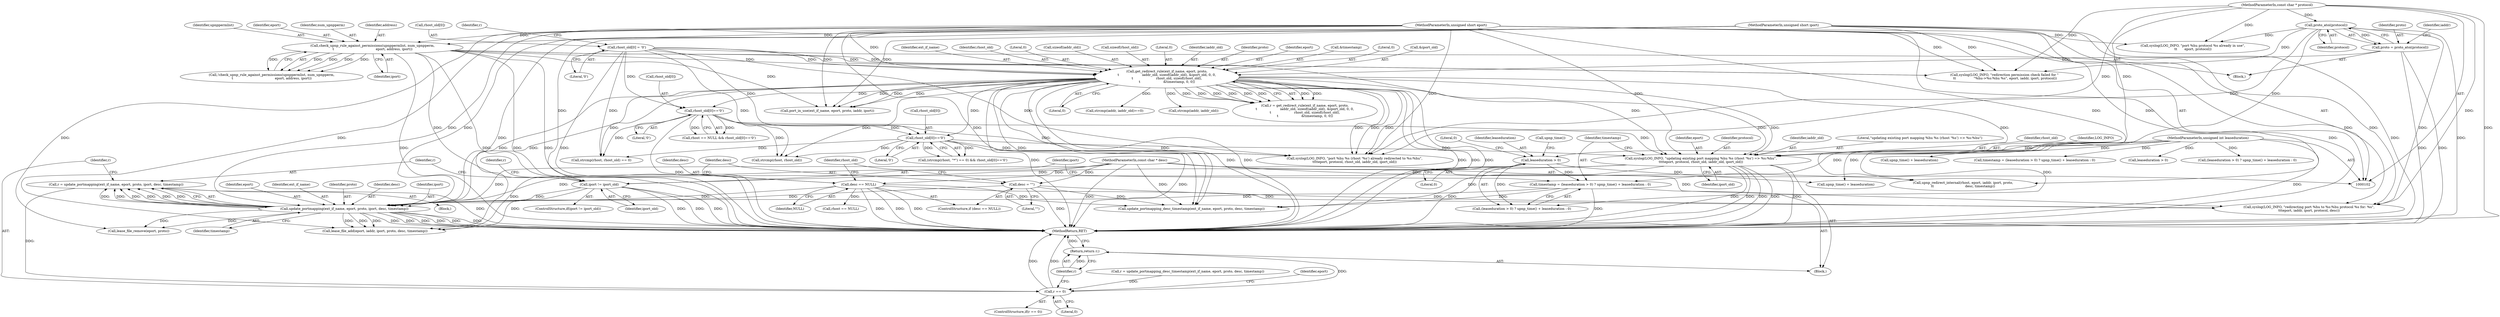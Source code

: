digraph "0_miniupnp_f321c2066b96d18afa5158dfa2d2873a2957ef38@API" {
"1000255" [label="(Call,r = update_portmapping(ext_if_name, eport, proto, iport, desc, timestamp))"];
"1000257" [label="(Call,update_portmapping(ext_if_name, eport, proto, iport, desc, timestamp))"];
"1000170" [label="(Call,get_redirect_rule(ext_if_name, eport, proto,\n\t                      iaddr_old, sizeof(iaddr_old), &iport_old, 0, 0,\n\t                      rhost_old, sizeof(rhost_old),\n\t                      &timestamp, 0, 0))"];
"1000139" [label="(Call,check_upnp_rule_against_permissions(upnppermlist, num_upnpperm,\n\t                                        eport, address, iport))"];
"1000104" [label="(MethodParameterIn,unsigned short eport)"];
"1000106" [label="(MethodParameterIn,unsigned short iport)"];
"1000118" [label="(Call,proto = proto_atoi(protocol))"];
"1000120" [label="(Call,proto_atoi(protocol))"];
"1000107" [label="(MethodParameterIn,const char * protocol)"];
"1000163" [label="(Call,rhost_old[0] = '\0')"];
"1000232" [label="(Call,syslog(LOG_INFO, \"updating existing port mapping %hu %s (rhost '%s') => %s:%hu\",\n\t\t\t\teport, protocol, rhost_old, iaddr_old, iport_old))"];
"1000205" [label="(Call,rhost_old[0]=='\0')"];
"1000219" [label="(Call,rhost_old[0]=='\0')"];
"1000251" [label="(Call,iport != iport_old)"];
"1000157" [label="(Call,desc == NULL)"];
"1000108" [label="(MethodParameterIn,const char * desc)"];
"1000160" [label="(Call,desc = \"\")"];
"1000240" [label="(Call,timestamp = (leaseduration > 0) ? upnp_time() + leaseduration : 0)"];
"1000243" [label="(Call,leaseduration > 0)"];
"1000109" [label="(MethodParameterIn,unsigned int leaseduration)"];
"1000275" [label="(Call,r == 0)"];
"1000289" [label="(Return,return r;)"];
"1000108" [label="(MethodParameterIn,const char * desc)"];
"1000249" [label="(Literal,0)"];
"1000109" [label="(MethodParameterIn,unsigned int leaseduration)"];
"1000274" [label="(ControlStructure,if(r == 0))"];
"1000235" [label="(Identifier,eport)"];
"1000243" [label="(Call,leaseduration > 0)"];
"1000120" [label="(Call,proto_atoi(protocol))"];
"1000180" [label="(Literal,0)"];
"1000293" [label="(Call,syslog(LOG_INFO, \"port %hu %s (rhost '%s') already redirected to %s:%hu\",\n\t\t\t\teport, protocol, rhost_old, iaddr_old, iport_old))"];
"1000254" [label="(Block,)"];
"1000187" [label="(Literal,0)"];
"1000175" [label="(Call,sizeof(iaddr_old))"];
"1000352" [label="(MethodReturn,RET)"];
"1000161" [label="(Identifier,desc)"];
"1000158" [label="(Identifier,desc)"];
"1000139" [label="(Call,check_upnp_rule_against_permissions(upnppermlist, num_upnpperm,\n\t                                        eport, address, iport))"];
"1000162" [label="(Literal,\"\")"];
"1000104" [label="(MethodParameterIn,unsigned short eport)"];
"1000290" [label="(Identifier,r)"];
"1000226" [label="(Call,strcmp(rhost, rhost_old) == 0)"];
"1000307" [label="(Call,port_in_use(ext_if_name, eport, proto, iaddr, iport))"];
"1000206" [label="(Call,rhost_old[0])"];
"1000277" [label="(Literal,0)"];
"1000125" [label="(Identifier,iaddr)"];
"1000182" [label="(Call,sizeof(rhost_old))"];
"1000179" [label="(Literal,0)"];
"1000232" [label="(Call,syslog(LOG_INFO, \"updating existing port mapping %hu %s (rhost '%s') => %s:%hu\",\n\t\t\t\teport, protocol, rhost_old, iaddr_old, iport_old))"];
"1000144" [label="(Identifier,iport)"];
"1000266" [label="(Call,r = update_portmapping_desc_timestamp(ext_if_name, eport, proto, desc, timestamp))"];
"1000275" [label="(Call,r == 0)"];
"1000205" [label="(Call,rhost_old[0]=='\0')"];
"1000174" [label="(Identifier,iaddr_old)"];
"1000256" [label="(Identifier,r)"];
"1000236" [label="(Identifier,protocol)"];
"1000253" [label="(Identifier,iport_old)"];
"1000118" [label="(Call,proto = proto_atoi(protocol))"];
"1000255" [label="(Call,r = update_portmapping(ext_if_name, eport, proto, iport, desc, timestamp))"];
"1000173" [label="(Identifier,proto)"];
"1000227" [label="(Call,strcmp(rhost, rhost_old))"];
"1000159" [label="(Identifier,NULL)"];
"1000165" [label="(Identifier,rhost_old)"];
"1000246" [label="(Call,upnp_time() + leaseduration)"];
"1000238" [label="(Identifier,iaddr_old)"];
"1000172" [label="(Identifier,eport)"];
"1000259" [label="(Identifier,eport)"];
"1000231" [label="(Block,)"];
"1000344" [label="(Call,upnp_redirect_internal(rhost, eport, iaddr, iport, proto,\n\t\t                              desc, timestamp))"];
"1000280" [label="(Identifier,eport)"];
"1000201" [label="(Call,rhost == NULL && rhost_old[0]=='\0')"];
"1000234" [label="(Literal,\"updating existing port mapping %hu %s (rhost '%s') => %s:%hu\")"];
"1000209" [label="(Literal,'\0')"];
"1000169" [label="(Identifier,r)"];
"1000164" [label="(Call,rhost_old[0])"];
"1000160" [label="(Call,desc = \"\")"];
"1000143" [label="(Identifier,address)"];
"1000140" [label="(Identifier,upnppermlist)"];
"1000268" [label="(Call,update_portmapping_desc_timestamp(ext_if_name, eport, proto, desc, timestamp))"];
"1000184" [label="(Call,&timestamp)"];
"1000142" [label="(Identifier,eport)"];
"1000279" [label="(Call,lease_file_remove(eport, proto))"];
"1000244" [label="(Identifier,leaseduration)"];
"1000106" [label="(MethodParameterIn,unsigned short iport)"];
"1000315" [label="(Call,syslog(LOG_INFO, \"port %hu protocol %s already in use\",\n\t\t       eport, protocol))"];
"1000237" [label="(Identifier,rhost_old)"];
"1000110" [label="(Block,)"];
"1000325" [label="(Call,timestamp = (leaseduration > 0) ? upnp_time() + leaseduration : 0)"];
"1000240" [label="(Call,timestamp = (leaseduration > 0) ? upnp_time() + leaseduration : 0)"];
"1000141" [label="(Identifier,num_upnpperm)"];
"1000276" [label="(Identifier,r)"];
"1000328" [label="(Call,leaseduration > 0)"];
"1000186" [label="(Literal,0)"];
"1000156" [label="(ControlStructure,if (desc == NULL))"];
"1000257" [label="(Call,update_portmapping(ext_if_name, eport, proto, iport, desc, timestamp))"];
"1000263" [label="(Identifier,timestamp)"];
"1000241" [label="(Identifier,timestamp)"];
"1000335" [label="(Call,syslog(LOG_INFO, \"redirecting port %hu to %s:%hu protocol %s for: %s\",\n\t\t\teport, iaddr, iport, protocol, desc))"];
"1000239" [label="(Identifier,iport_old)"];
"1000195" [label="(Call,strcmp(iaddr, iaddr_old)==0)"];
"1000107" [label="(MethodParameterIn,const char * protocol)"];
"1000177" [label="(Call,&iport_old)"];
"1000233" [label="(Identifier,LOG_INFO)"];
"1000252" [label="(Identifier,iport)"];
"1000171" [label="(Identifier,ext_if_name)"];
"1000202" [label="(Call,rhost == NULL)"];
"1000146" [label="(Call,syslog(LOG_INFO, \"redirection permission check failed for \"\n \t\t                 \"%hu->%s:%hu %s\", eport, iaddr, iport, protocol))"];
"1000327" [label="(Call,(leaseduration > 0) ? upnp_time() + leaseduration : 0)"];
"1000247" [label="(Call,upnp_time())"];
"1000138" [label="(Call,!check_upnp_rule_against_permissions(upnppermlist, num_upnpperm,\n\t                                        eport, address, iport))"];
"1000220" [label="(Call,rhost_old[0])"];
"1000219" [label="(Call,rhost_old[0]=='\0')"];
"1000170" [label="(Call,get_redirect_rule(ext_if_name, eport, proto,\n\t                      iaddr_old, sizeof(iaddr_old), &iport_old, 0, 0,\n\t                      rhost_old, sizeof(rhost_old),\n\t                      &timestamp, 0, 0))"];
"1000267" [label="(Identifier,r)"];
"1000163" [label="(Call,rhost_old[0] = '\0')"];
"1000223" [label="(Literal,'\0')"];
"1000157" [label="(Call,desc == NULL)"];
"1000242" [label="(Call,(leaseduration > 0) ? upnp_time() + leaseduration : 0)"];
"1000251" [label="(Call,iport != iport_old)"];
"1000167" [label="(Literal,'\0')"];
"1000196" [label="(Call,strcmp(iaddr, iaddr_old))"];
"1000119" [label="(Identifier,proto)"];
"1000213" [label="(Call,(strcmp(rhost, \"*\") == 0) && rhost_old[0]=='\0')"];
"1000258" [label="(Identifier,ext_if_name)"];
"1000260" [label="(Identifier,proto)"];
"1000262" [label="(Identifier,desc)"];
"1000168" [label="(Call,r = get_redirect_rule(ext_if_name, eport, proto,\n\t                      iaddr_old, sizeof(iaddr_old), &iport_old, 0, 0,\n\t                      rhost_old, sizeof(rhost_old),\n\t                      &timestamp, 0, 0))"];
"1000282" [label="(Call,lease_file_add(eport, iaddr, iport, proto, desc, timestamp))"];
"1000289" [label="(Return,return r;)"];
"1000261" [label="(Identifier,iport)"];
"1000181" [label="(Identifier,rhost_old)"];
"1000245" [label="(Literal,0)"];
"1000250" [label="(ControlStructure,if(iport != iport_old))"];
"1000331" [label="(Call,upnp_time() + leaseduration)"];
"1000121" [label="(Identifier,protocol)"];
"1000255" -> "1000254"  [label="AST: "];
"1000255" -> "1000257"  [label="CFG: "];
"1000256" -> "1000255"  [label="AST: "];
"1000257" -> "1000255"  [label="AST: "];
"1000276" -> "1000255"  [label="CFG: "];
"1000255" -> "1000352"  [label="DDG: "];
"1000257" -> "1000255"  [label="DDG: "];
"1000257" -> "1000255"  [label="DDG: "];
"1000257" -> "1000255"  [label="DDG: "];
"1000257" -> "1000255"  [label="DDG: "];
"1000257" -> "1000255"  [label="DDG: "];
"1000257" -> "1000255"  [label="DDG: "];
"1000255" -> "1000275"  [label="DDG: "];
"1000257" -> "1000263"  [label="CFG: "];
"1000258" -> "1000257"  [label="AST: "];
"1000259" -> "1000257"  [label="AST: "];
"1000260" -> "1000257"  [label="AST: "];
"1000261" -> "1000257"  [label="AST: "];
"1000262" -> "1000257"  [label="AST: "];
"1000263" -> "1000257"  [label="AST: "];
"1000257" -> "1000352"  [label="DDG: "];
"1000257" -> "1000352"  [label="DDG: "];
"1000257" -> "1000352"  [label="DDG: "];
"1000257" -> "1000352"  [label="DDG: "];
"1000257" -> "1000352"  [label="DDG: "];
"1000257" -> "1000352"  [label="DDG: "];
"1000170" -> "1000257"  [label="DDG: "];
"1000170" -> "1000257"  [label="DDG: "];
"1000232" -> "1000257"  [label="DDG: "];
"1000104" -> "1000257"  [label="DDG: "];
"1000251" -> "1000257"  [label="DDG: "];
"1000106" -> "1000257"  [label="DDG: "];
"1000157" -> "1000257"  [label="DDG: "];
"1000160" -> "1000257"  [label="DDG: "];
"1000108" -> "1000257"  [label="DDG: "];
"1000240" -> "1000257"  [label="DDG: "];
"1000257" -> "1000279"  [label="DDG: "];
"1000257" -> "1000279"  [label="DDG: "];
"1000257" -> "1000282"  [label="DDG: "];
"1000257" -> "1000282"  [label="DDG: "];
"1000257" -> "1000282"  [label="DDG: "];
"1000170" -> "1000168"  [label="AST: "];
"1000170" -> "1000187"  [label="CFG: "];
"1000171" -> "1000170"  [label="AST: "];
"1000172" -> "1000170"  [label="AST: "];
"1000173" -> "1000170"  [label="AST: "];
"1000174" -> "1000170"  [label="AST: "];
"1000175" -> "1000170"  [label="AST: "];
"1000177" -> "1000170"  [label="AST: "];
"1000179" -> "1000170"  [label="AST: "];
"1000180" -> "1000170"  [label="AST: "];
"1000181" -> "1000170"  [label="AST: "];
"1000182" -> "1000170"  [label="AST: "];
"1000184" -> "1000170"  [label="AST: "];
"1000186" -> "1000170"  [label="AST: "];
"1000187" -> "1000170"  [label="AST: "];
"1000168" -> "1000170"  [label="CFG: "];
"1000170" -> "1000352"  [label="DDG: "];
"1000170" -> "1000352"  [label="DDG: "];
"1000170" -> "1000352"  [label="DDG: "];
"1000170" -> "1000352"  [label="DDG: "];
"1000170" -> "1000352"  [label="DDG: "];
"1000170" -> "1000352"  [label="DDG: "];
"1000170" -> "1000168"  [label="DDG: "];
"1000170" -> "1000168"  [label="DDG: "];
"1000170" -> "1000168"  [label="DDG: "];
"1000170" -> "1000168"  [label="DDG: "];
"1000170" -> "1000168"  [label="DDG: "];
"1000170" -> "1000168"  [label="DDG: "];
"1000170" -> "1000168"  [label="DDG: "];
"1000170" -> "1000168"  [label="DDG: "];
"1000139" -> "1000170"  [label="DDG: "];
"1000104" -> "1000170"  [label="DDG: "];
"1000118" -> "1000170"  [label="DDG: "];
"1000163" -> "1000170"  [label="DDG: "];
"1000170" -> "1000195"  [label="DDG: "];
"1000170" -> "1000196"  [label="DDG: "];
"1000170" -> "1000205"  [label="DDG: "];
"1000170" -> "1000219"  [label="DDG: "];
"1000170" -> "1000226"  [label="DDG: "];
"1000170" -> "1000227"  [label="DDG: "];
"1000170" -> "1000232"  [label="DDG: "];
"1000170" -> "1000232"  [label="DDG: "];
"1000170" -> "1000232"  [label="DDG: "];
"1000170" -> "1000268"  [label="DDG: "];
"1000170" -> "1000268"  [label="DDG: "];
"1000170" -> "1000293"  [label="DDG: "];
"1000170" -> "1000293"  [label="DDG: "];
"1000170" -> "1000293"  [label="DDG: "];
"1000170" -> "1000307"  [label="DDG: "];
"1000170" -> "1000307"  [label="DDG: "];
"1000170" -> "1000307"  [label="DDG: "];
"1000139" -> "1000138"  [label="AST: "];
"1000139" -> "1000144"  [label="CFG: "];
"1000140" -> "1000139"  [label="AST: "];
"1000141" -> "1000139"  [label="AST: "];
"1000142" -> "1000139"  [label="AST: "];
"1000143" -> "1000139"  [label="AST: "];
"1000144" -> "1000139"  [label="AST: "];
"1000138" -> "1000139"  [label="CFG: "];
"1000139" -> "1000352"  [label="DDG: "];
"1000139" -> "1000352"  [label="DDG: "];
"1000139" -> "1000352"  [label="DDG: "];
"1000139" -> "1000352"  [label="DDG: "];
"1000139" -> "1000138"  [label="DDG: "];
"1000139" -> "1000138"  [label="DDG: "];
"1000139" -> "1000138"  [label="DDG: "];
"1000139" -> "1000138"  [label="DDG: "];
"1000139" -> "1000138"  [label="DDG: "];
"1000104" -> "1000139"  [label="DDG: "];
"1000106" -> "1000139"  [label="DDG: "];
"1000139" -> "1000146"  [label="DDG: "];
"1000139" -> "1000146"  [label="DDG: "];
"1000139" -> "1000251"  [label="DDG: "];
"1000139" -> "1000307"  [label="DDG: "];
"1000104" -> "1000102"  [label="AST: "];
"1000104" -> "1000352"  [label="DDG: "];
"1000104" -> "1000146"  [label="DDG: "];
"1000104" -> "1000232"  [label="DDG: "];
"1000104" -> "1000268"  [label="DDG: "];
"1000104" -> "1000279"  [label="DDG: "];
"1000104" -> "1000282"  [label="DDG: "];
"1000104" -> "1000293"  [label="DDG: "];
"1000104" -> "1000307"  [label="DDG: "];
"1000104" -> "1000315"  [label="DDG: "];
"1000104" -> "1000335"  [label="DDG: "];
"1000104" -> "1000344"  [label="DDG: "];
"1000106" -> "1000102"  [label="AST: "];
"1000106" -> "1000352"  [label="DDG: "];
"1000106" -> "1000146"  [label="DDG: "];
"1000106" -> "1000251"  [label="DDG: "];
"1000106" -> "1000282"  [label="DDG: "];
"1000106" -> "1000307"  [label="DDG: "];
"1000106" -> "1000335"  [label="DDG: "];
"1000106" -> "1000344"  [label="DDG: "];
"1000118" -> "1000110"  [label="AST: "];
"1000118" -> "1000120"  [label="CFG: "];
"1000119" -> "1000118"  [label="AST: "];
"1000120" -> "1000118"  [label="AST: "];
"1000125" -> "1000118"  [label="CFG: "];
"1000118" -> "1000352"  [label="DDG: "];
"1000118" -> "1000352"  [label="DDG: "];
"1000120" -> "1000118"  [label="DDG: "];
"1000120" -> "1000121"  [label="CFG: "];
"1000121" -> "1000120"  [label="AST: "];
"1000120" -> "1000352"  [label="DDG: "];
"1000107" -> "1000120"  [label="DDG: "];
"1000120" -> "1000146"  [label="DDG: "];
"1000120" -> "1000232"  [label="DDG: "];
"1000120" -> "1000293"  [label="DDG: "];
"1000120" -> "1000315"  [label="DDG: "];
"1000120" -> "1000335"  [label="DDG: "];
"1000107" -> "1000102"  [label="AST: "];
"1000107" -> "1000352"  [label="DDG: "];
"1000107" -> "1000146"  [label="DDG: "];
"1000107" -> "1000232"  [label="DDG: "];
"1000107" -> "1000293"  [label="DDG: "];
"1000107" -> "1000315"  [label="DDG: "];
"1000107" -> "1000335"  [label="DDG: "];
"1000163" -> "1000110"  [label="AST: "];
"1000163" -> "1000167"  [label="CFG: "];
"1000164" -> "1000163"  [label="AST: "];
"1000167" -> "1000163"  [label="AST: "];
"1000169" -> "1000163"  [label="CFG: "];
"1000163" -> "1000352"  [label="DDG: "];
"1000163" -> "1000205"  [label="DDG: "];
"1000163" -> "1000219"  [label="DDG: "];
"1000163" -> "1000226"  [label="DDG: "];
"1000163" -> "1000227"  [label="DDG: "];
"1000163" -> "1000232"  [label="DDG: "];
"1000163" -> "1000293"  [label="DDG: "];
"1000232" -> "1000231"  [label="AST: "];
"1000232" -> "1000239"  [label="CFG: "];
"1000233" -> "1000232"  [label="AST: "];
"1000234" -> "1000232"  [label="AST: "];
"1000235" -> "1000232"  [label="AST: "];
"1000236" -> "1000232"  [label="AST: "];
"1000237" -> "1000232"  [label="AST: "];
"1000238" -> "1000232"  [label="AST: "];
"1000239" -> "1000232"  [label="AST: "];
"1000241" -> "1000232"  [label="CFG: "];
"1000232" -> "1000352"  [label="DDG: "];
"1000232" -> "1000352"  [label="DDG: "];
"1000232" -> "1000352"  [label="DDG: "];
"1000232" -> "1000352"  [label="DDG: "];
"1000232" -> "1000352"  [label="DDG: "];
"1000205" -> "1000232"  [label="DDG: "];
"1000219" -> "1000232"  [label="DDG: "];
"1000232" -> "1000251"  [label="DDG: "];
"1000232" -> "1000268"  [label="DDG: "];
"1000205" -> "1000201"  [label="AST: "];
"1000205" -> "1000209"  [label="CFG: "];
"1000206" -> "1000205"  [label="AST: "];
"1000209" -> "1000205"  [label="AST: "];
"1000201" -> "1000205"  [label="CFG: "];
"1000205" -> "1000352"  [label="DDG: "];
"1000205" -> "1000201"  [label="DDG: "];
"1000205" -> "1000201"  [label="DDG: "];
"1000205" -> "1000219"  [label="DDG: "];
"1000205" -> "1000226"  [label="DDG: "];
"1000205" -> "1000227"  [label="DDG: "];
"1000205" -> "1000293"  [label="DDG: "];
"1000219" -> "1000213"  [label="AST: "];
"1000219" -> "1000223"  [label="CFG: "];
"1000220" -> "1000219"  [label="AST: "];
"1000223" -> "1000219"  [label="AST: "];
"1000213" -> "1000219"  [label="CFG: "];
"1000219" -> "1000352"  [label="DDG: "];
"1000219" -> "1000213"  [label="DDG: "];
"1000219" -> "1000213"  [label="DDG: "];
"1000219" -> "1000226"  [label="DDG: "];
"1000219" -> "1000227"  [label="DDG: "];
"1000219" -> "1000293"  [label="DDG: "];
"1000251" -> "1000250"  [label="AST: "];
"1000251" -> "1000253"  [label="CFG: "];
"1000252" -> "1000251"  [label="AST: "];
"1000253" -> "1000251"  [label="AST: "];
"1000256" -> "1000251"  [label="CFG: "];
"1000267" -> "1000251"  [label="CFG: "];
"1000251" -> "1000352"  [label="DDG: "];
"1000251" -> "1000352"  [label="DDG: "];
"1000251" -> "1000352"  [label="DDG: "];
"1000251" -> "1000282"  [label="DDG: "];
"1000157" -> "1000156"  [label="AST: "];
"1000157" -> "1000159"  [label="CFG: "];
"1000158" -> "1000157"  [label="AST: "];
"1000159" -> "1000157"  [label="AST: "];
"1000161" -> "1000157"  [label="CFG: "];
"1000165" -> "1000157"  [label="CFG: "];
"1000157" -> "1000352"  [label="DDG: "];
"1000157" -> "1000352"  [label="DDG: "];
"1000157" -> "1000352"  [label="DDG: "];
"1000108" -> "1000157"  [label="DDG: "];
"1000157" -> "1000202"  [label="DDG: "];
"1000157" -> "1000268"  [label="DDG: "];
"1000157" -> "1000335"  [label="DDG: "];
"1000108" -> "1000102"  [label="AST: "];
"1000108" -> "1000352"  [label="DDG: "];
"1000108" -> "1000160"  [label="DDG: "];
"1000108" -> "1000268"  [label="DDG: "];
"1000108" -> "1000282"  [label="DDG: "];
"1000108" -> "1000335"  [label="DDG: "];
"1000108" -> "1000344"  [label="DDG: "];
"1000160" -> "1000156"  [label="AST: "];
"1000160" -> "1000162"  [label="CFG: "];
"1000161" -> "1000160"  [label="AST: "];
"1000162" -> "1000160"  [label="AST: "];
"1000165" -> "1000160"  [label="CFG: "];
"1000160" -> "1000352"  [label="DDG: "];
"1000160" -> "1000268"  [label="DDG: "];
"1000160" -> "1000335"  [label="DDG: "];
"1000240" -> "1000231"  [label="AST: "];
"1000240" -> "1000242"  [label="CFG: "];
"1000241" -> "1000240"  [label="AST: "];
"1000242" -> "1000240"  [label="AST: "];
"1000252" -> "1000240"  [label="CFG: "];
"1000240" -> "1000352"  [label="DDG: "];
"1000243" -> "1000240"  [label="DDG: "];
"1000109" -> "1000240"  [label="DDG: "];
"1000240" -> "1000268"  [label="DDG: "];
"1000243" -> "1000242"  [label="AST: "];
"1000243" -> "1000245"  [label="CFG: "];
"1000244" -> "1000243"  [label="AST: "];
"1000245" -> "1000243"  [label="AST: "];
"1000247" -> "1000243"  [label="CFG: "];
"1000249" -> "1000243"  [label="CFG: "];
"1000243" -> "1000352"  [label="DDG: "];
"1000109" -> "1000243"  [label="DDG: "];
"1000243" -> "1000242"  [label="DDG: "];
"1000243" -> "1000246"  [label="DDG: "];
"1000109" -> "1000102"  [label="AST: "];
"1000109" -> "1000352"  [label="DDG: "];
"1000109" -> "1000242"  [label="DDG: "];
"1000109" -> "1000246"  [label="DDG: "];
"1000109" -> "1000325"  [label="DDG: "];
"1000109" -> "1000328"  [label="DDG: "];
"1000109" -> "1000327"  [label="DDG: "];
"1000109" -> "1000331"  [label="DDG: "];
"1000275" -> "1000274"  [label="AST: "];
"1000275" -> "1000277"  [label="CFG: "];
"1000276" -> "1000275"  [label="AST: "];
"1000277" -> "1000275"  [label="AST: "];
"1000280" -> "1000275"  [label="CFG: "];
"1000290" -> "1000275"  [label="CFG: "];
"1000275" -> "1000352"  [label="DDG: "];
"1000275" -> "1000352"  [label="DDG: "];
"1000266" -> "1000275"  [label="DDG: "];
"1000275" -> "1000289"  [label="DDG: "];
"1000289" -> "1000231"  [label="AST: "];
"1000289" -> "1000290"  [label="CFG: "];
"1000290" -> "1000289"  [label="AST: "];
"1000352" -> "1000289"  [label="CFG: "];
"1000289" -> "1000352"  [label="DDG: "];
"1000290" -> "1000289"  [label="DDG: "];
}

